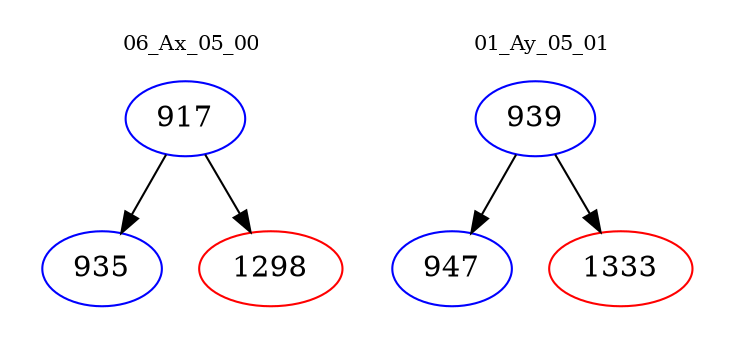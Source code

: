 digraph{
subgraph cluster_0 {
color = white
label = "06_Ax_05_00";
fontsize=10;
T0_917 [label="917", color="blue"]
T0_917 -> T0_935 [color="black"]
T0_935 [label="935", color="blue"]
T0_917 -> T0_1298 [color="black"]
T0_1298 [label="1298", color="red"]
}
subgraph cluster_1 {
color = white
label = "01_Ay_05_01";
fontsize=10;
T1_939 [label="939", color="blue"]
T1_939 -> T1_947 [color="black"]
T1_947 [label="947", color="blue"]
T1_939 -> T1_1333 [color="black"]
T1_1333 [label="1333", color="red"]
}
}
